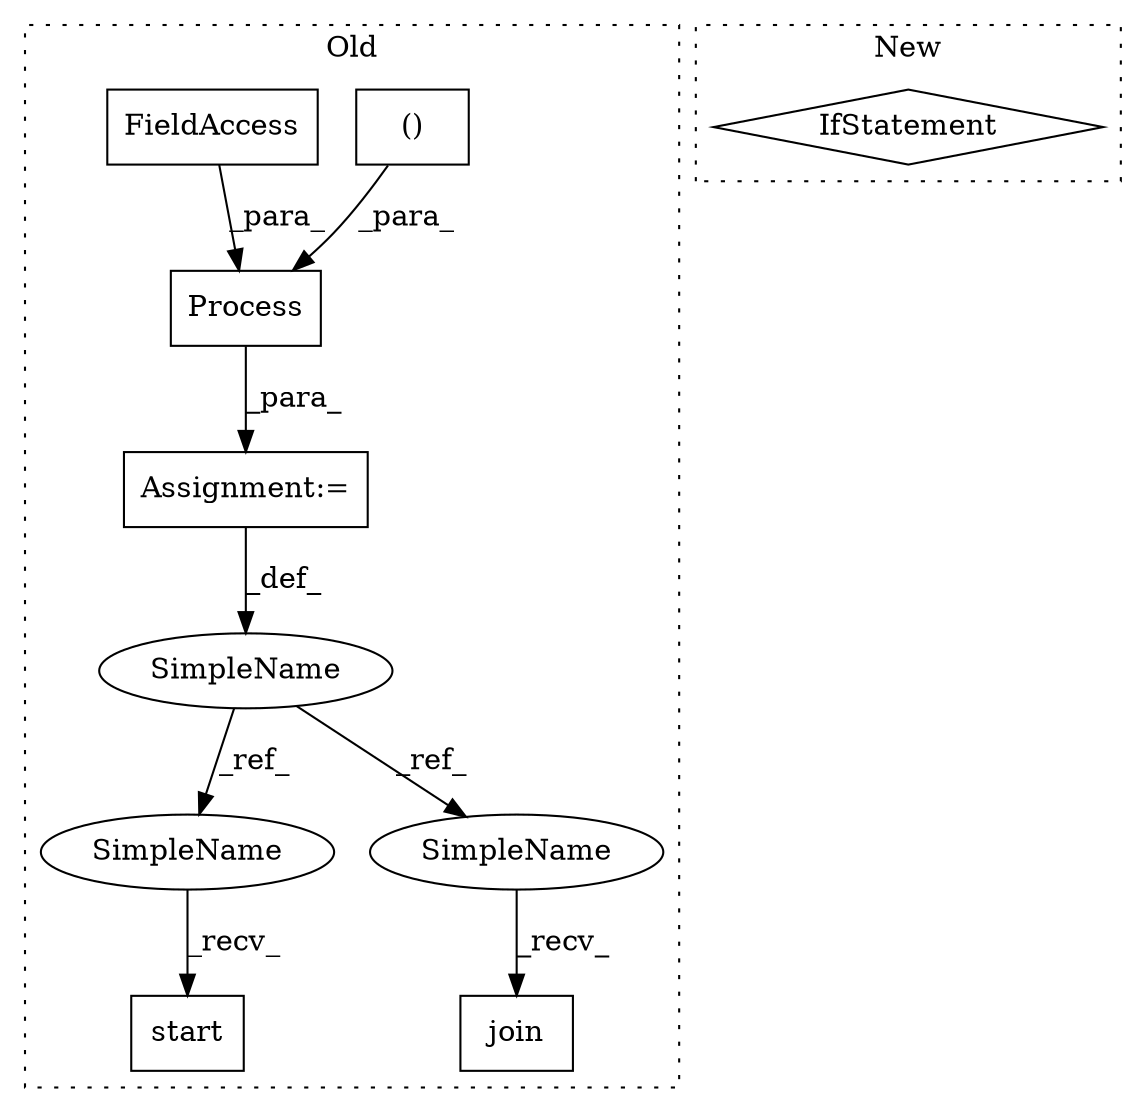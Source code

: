 digraph G {
subgraph cluster0 {
1 [label="Process" a="32" s="6197,6319" l="8,2" shape="box"];
3 [label="()" a="106" s="6232" l="87" shape="box"];
4 [label="FieldAccess" a="22" s="6205" l="17" shape="box"];
5 [label="join" a="32" s="6352" l="6" shape="box"];
6 [label="SimpleName" a="42" s="6179" l="1" shape="ellipse"];
7 [label="start" a="32" s="6333" l="7" shape="box"];
8 [label="Assignment:=" a="7" s="6180" l="1" shape="box"];
9 [label="SimpleName" a="42" s="6331" l="1" shape="ellipse"];
10 [label="SimpleName" a="42" s="6350" l="1" shape="ellipse"];
label = "Old";
style="dotted";
}
subgraph cluster1 {
2 [label="IfStatement" a="25" s="6086,6149" l="4,2" shape="diamond"];
label = "New";
style="dotted";
}
1 -> 8 [label="_para_"];
3 -> 1 [label="_para_"];
4 -> 1 [label="_para_"];
6 -> 10 [label="_ref_"];
6 -> 9 [label="_ref_"];
8 -> 6 [label="_def_"];
9 -> 7 [label="_recv_"];
10 -> 5 [label="_recv_"];
}
